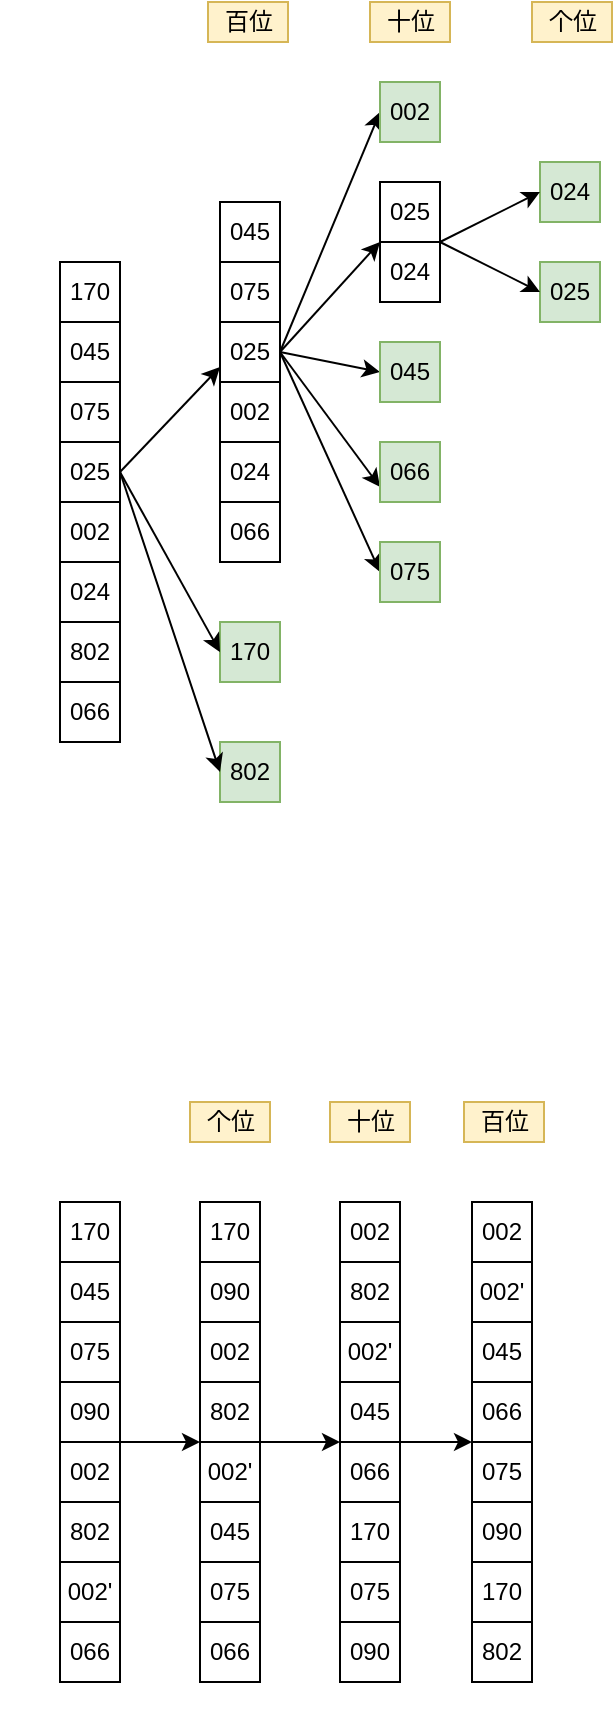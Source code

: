 <mxfile version="17.4.2" type="device"><diagram id="bytX2If5vJhCqXarXWtc" name="Page-1"><mxGraphModel dx="946" dy="672" grid="1" gridSize="10" guides="1" tooltips="1" connect="1" arrows="1" fold="1" page="1" pageScale="1" pageWidth="850" pageHeight="1100" math="0" shadow="0"><root><mxCell id="0"/><mxCell id="1" parent="0"/><mxCell id="UbL-Hn5y6-sfoJRnp8bZ-1" value="170" style="whiteSpace=wrap;html=1;aspect=fixed;" vertex="1" parent="1"><mxGeometry x="210" y="640" width="30" height="30" as="geometry"/></mxCell><mxCell id="UbL-Hn5y6-sfoJRnp8bZ-2" value="045" style="whiteSpace=wrap;html=1;aspect=fixed;" vertex="1" parent="1"><mxGeometry x="210" y="670" width="30" height="30" as="geometry"/></mxCell><mxCell id="UbL-Hn5y6-sfoJRnp8bZ-3" value="075" style="whiteSpace=wrap;html=1;aspect=fixed;" vertex="1" parent="1"><mxGeometry x="210" y="700" width="30" height="30" as="geometry"/></mxCell><mxCell id="UbL-Hn5y6-sfoJRnp8bZ-18" style="rounded=0;orthogonalLoop=1;jettySize=auto;html=1;exitX=1;exitY=1;exitDx=0;exitDy=0;entryX=0;entryY=0;entryDx=0;entryDy=0;" edge="1" parent="1" source="UbL-Hn5y6-sfoJRnp8bZ-4" target="UbL-Hn5y6-sfoJRnp8bZ-16"><mxGeometry relative="1" as="geometry"/></mxCell><mxCell id="UbL-Hn5y6-sfoJRnp8bZ-4" value="090" style="whiteSpace=wrap;html=1;aspect=fixed;" vertex="1" parent="1"><mxGeometry x="210" y="730" width="30" height="30" as="geometry"/></mxCell><mxCell id="UbL-Hn5y6-sfoJRnp8bZ-5" value="002" style="whiteSpace=wrap;html=1;aspect=fixed;" vertex="1" parent="1"><mxGeometry x="210" y="760" width="30" height="30" as="geometry"/></mxCell><mxCell id="UbL-Hn5y6-sfoJRnp8bZ-6" value="802" style="whiteSpace=wrap;html=1;aspect=fixed;" vertex="1" parent="1"><mxGeometry x="210" y="790" width="30" height="30" as="geometry"/></mxCell><mxCell id="UbL-Hn5y6-sfoJRnp8bZ-7" value="002'" style="whiteSpace=wrap;html=1;aspect=fixed;" vertex="1" parent="1"><mxGeometry x="210" y="820" width="30" height="30" as="geometry"/></mxCell><mxCell id="UbL-Hn5y6-sfoJRnp8bZ-8" value="066" style="whiteSpace=wrap;html=1;aspect=fixed;" vertex="1" parent="1"><mxGeometry x="210" y="850" width="30" height="30" as="geometry"/></mxCell><mxCell id="UbL-Hn5y6-sfoJRnp8bZ-10" value="075" style="whiteSpace=wrap;html=1;aspect=fixed;" vertex="1" parent="1"><mxGeometry x="280" y="820" width="30" height="30" as="geometry"/></mxCell><mxCell id="UbL-Hn5y6-sfoJRnp8bZ-11" value="170" style="whiteSpace=wrap;html=1;aspect=fixed;" vertex="1" parent="1"><mxGeometry x="280" y="640" width="30" height="30" as="geometry"/></mxCell><mxCell id="UbL-Hn5y6-sfoJRnp8bZ-12" value="090" style="whiteSpace=wrap;html=1;aspect=fixed;" vertex="1" parent="1"><mxGeometry x="280" y="670" width="30" height="30" as="geometry"/></mxCell><mxCell id="UbL-Hn5y6-sfoJRnp8bZ-13" value="002" style="whiteSpace=wrap;html=1;aspect=fixed;" vertex="1" parent="1"><mxGeometry x="280" y="700" width="30" height="30" as="geometry"/></mxCell><mxCell id="UbL-Hn5y6-sfoJRnp8bZ-14" value="802" style="whiteSpace=wrap;html=1;aspect=fixed;" vertex="1" parent="1"><mxGeometry x="280" y="730" width="30" height="30" as="geometry"/></mxCell><mxCell id="UbL-Hn5y6-sfoJRnp8bZ-15" value="066" style="whiteSpace=wrap;html=1;aspect=fixed;" vertex="1" parent="1"><mxGeometry x="280" y="850" width="30" height="30" as="geometry"/></mxCell><mxCell id="UbL-Hn5y6-sfoJRnp8bZ-35" style="edgeStyle=none;rounded=0;orthogonalLoop=1;jettySize=auto;html=1;exitX=1;exitY=0;exitDx=0;exitDy=0;entryX=0;entryY=0;entryDx=0;entryDy=0;" edge="1" parent="1" source="UbL-Hn5y6-sfoJRnp8bZ-16" target="UbL-Hn5y6-sfoJRnp8bZ-33"><mxGeometry relative="1" as="geometry"/></mxCell><mxCell id="UbL-Hn5y6-sfoJRnp8bZ-16" value="002'" style="whiteSpace=wrap;html=1;aspect=fixed;" vertex="1" parent="1"><mxGeometry x="280" y="760" width="30" height="30" as="geometry"/></mxCell><mxCell id="UbL-Hn5y6-sfoJRnp8bZ-17" value="045" style="whiteSpace=wrap;html=1;aspect=fixed;" vertex="1" parent="1"><mxGeometry x="280" y="790" width="30" height="30" as="geometry"/></mxCell><mxCell id="UbL-Hn5y6-sfoJRnp8bZ-27" value="075" style="whiteSpace=wrap;html=1;aspect=fixed;" vertex="1" parent="1"><mxGeometry x="350" y="820" width="30" height="30" as="geometry"/></mxCell><mxCell id="UbL-Hn5y6-sfoJRnp8bZ-28" value="002" style="whiteSpace=wrap;html=1;aspect=fixed;" vertex="1" parent="1"><mxGeometry x="350" y="640" width="30" height="30" as="geometry"/></mxCell><mxCell id="UbL-Hn5y6-sfoJRnp8bZ-29" value="802" style="whiteSpace=wrap;html=1;aspect=fixed;" vertex="1" parent="1"><mxGeometry x="350" y="670" width="30" height="30" as="geometry"/></mxCell><mxCell id="UbL-Hn5y6-sfoJRnp8bZ-30" value="002'" style="whiteSpace=wrap;html=1;aspect=fixed;" vertex="1" parent="1"><mxGeometry x="350" y="700" width="30" height="30" as="geometry"/></mxCell><mxCell id="UbL-Hn5y6-sfoJRnp8bZ-47" style="edgeStyle=none;rounded=0;orthogonalLoop=1;jettySize=auto;html=1;exitX=1;exitY=1;exitDx=0;exitDy=0;entryX=0;entryY=0;entryDx=0;entryDy=0;" edge="1" parent="1" source="UbL-Hn5y6-sfoJRnp8bZ-31" target="UbL-Hn5y6-sfoJRnp8bZ-45"><mxGeometry relative="1" as="geometry"/></mxCell><mxCell id="UbL-Hn5y6-sfoJRnp8bZ-31" value="045" style="whiteSpace=wrap;html=1;aspect=fixed;" vertex="1" parent="1"><mxGeometry x="350" y="730" width="30" height="30" as="geometry"/></mxCell><mxCell id="UbL-Hn5y6-sfoJRnp8bZ-32" value="090" style="whiteSpace=wrap;html=1;aspect=fixed;" vertex="1" parent="1"><mxGeometry x="350" y="850" width="30" height="30" as="geometry"/></mxCell><mxCell id="UbL-Hn5y6-sfoJRnp8bZ-33" value="066" style="whiteSpace=wrap;html=1;aspect=fixed;" vertex="1" parent="1"><mxGeometry x="350" y="760" width="30" height="30" as="geometry"/></mxCell><mxCell id="UbL-Hn5y6-sfoJRnp8bZ-34" value="170" style="whiteSpace=wrap;html=1;aspect=fixed;" vertex="1" parent="1"><mxGeometry x="350" y="790" width="30" height="30" as="geometry"/></mxCell><mxCell id="8xSR0OC7MHOPrqLePlBG-39" value="" style="group" parent="1" vertex="1" connectable="0"><mxGeometry x="210" y="80" width="270" height="360" as="geometry"/></mxCell><mxCell id="8xSR0OC7MHOPrqLePlBG-1" value="170" style="whiteSpace=wrap;html=1;aspect=fixed;" parent="8xSR0OC7MHOPrqLePlBG-39" vertex="1"><mxGeometry y="90" width="30" height="30" as="geometry"/></mxCell><mxCell id="8xSR0OC7MHOPrqLePlBG-2" value="045" style="whiteSpace=wrap;html=1;aspect=fixed;" parent="8xSR0OC7MHOPrqLePlBG-39" vertex="1"><mxGeometry y="120" width="30" height="30" as="geometry"/></mxCell><mxCell id="8xSR0OC7MHOPrqLePlBG-3" value="075" style="whiteSpace=wrap;html=1;aspect=fixed;" parent="8xSR0OC7MHOPrqLePlBG-39" vertex="1"><mxGeometry y="150" width="30" height="30" as="geometry"/></mxCell><mxCell id="8xSR0OC7MHOPrqLePlBG-4" value="025" style="whiteSpace=wrap;html=1;aspect=fixed;" parent="8xSR0OC7MHOPrqLePlBG-39" vertex="1"><mxGeometry y="180" width="30" height="30" as="geometry"/></mxCell><mxCell id="8xSR0OC7MHOPrqLePlBG-5" value="002" style="whiteSpace=wrap;html=1;aspect=fixed;" parent="8xSR0OC7MHOPrqLePlBG-39" vertex="1"><mxGeometry y="210" width="30" height="30" as="geometry"/></mxCell><mxCell id="8xSR0OC7MHOPrqLePlBG-6" value="024" style="whiteSpace=wrap;html=1;aspect=fixed;" parent="8xSR0OC7MHOPrqLePlBG-39" vertex="1"><mxGeometry y="240" width="30" height="30" as="geometry"/></mxCell><mxCell id="8xSR0OC7MHOPrqLePlBG-7" value="802" style="whiteSpace=wrap;html=1;aspect=fixed;" parent="8xSR0OC7MHOPrqLePlBG-39" vertex="1"><mxGeometry y="270" width="30" height="30" as="geometry"/></mxCell><mxCell id="8xSR0OC7MHOPrqLePlBG-8" value="066" style="whiteSpace=wrap;html=1;aspect=fixed;" parent="8xSR0OC7MHOPrqLePlBG-39" vertex="1"><mxGeometry y="300" width="30" height="30" as="geometry"/></mxCell><mxCell id="8xSR0OC7MHOPrqLePlBG-16" value="" style="group" parent="8xSR0OC7MHOPrqLePlBG-39" vertex="1" connectable="0"><mxGeometry x="80" y="60" width="30" height="180" as="geometry"/></mxCell><mxCell id="8xSR0OC7MHOPrqLePlBG-10" value="045" style="whiteSpace=wrap;html=1;aspect=fixed;" parent="8xSR0OC7MHOPrqLePlBG-16" vertex="1"><mxGeometry width="30" height="30" as="geometry"/></mxCell><mxCell id="8xSR0OC7MHOPrqLePlBG-11" value="075" style="whiteSpace=wrap;html=1;aspect=fixed;" parent="8xSR0OC7MHOPrqLePlBG-16" vertex="1"><mxGeometry y="30" width="30" height="30" as="geometry"/></mxCell><mxCell id="8xSR0OC7MHOPrqLePlBG-12" value="025" style="whiteSpace=wrap;html=1;aspect=fixed;" parent="8xSR0OC7MHOPrqLePlBG-16" vertex="1"><mxGeometry y="60" width="30" height="30" as="geometry"/></mxCell><mxCell id="8xSR0OC7MHOPrqLePlBG-13" value="002" style="whiteSpace=wrap;html=1;aspect=fixed;" parent="8xSR0OC7MHOPrqLePlBG-16" vertex="1"><mxGeometry y="90" width="30" height="30" as="geometry"/></mxCell><mxCell id="8xSR0OC7MHOPrqLePlBG-14" value="024" style="whiteSpace=wrap;html=1;aspect=fixed;" parent="8xSR0OC7MHOPrqLePlBG-16" vertex="1"><mxGeometry y="120" width="30" height="30" as="geometry"/></mxCell><mxCell id="8xSR0OC7MHOPrqLePlBG-15" value="066" style="whiteSpace=wrap;html=1;aspect=fixed;" parent="8xSR0OC7MHOPrqLePlBG-16" vertex="1"><mxGeometry y="150" width="30" height="30" as="geometry"/></mxCell><mxCell id="8xSR0OC7MHOPrqLePlBG-20" style="rounded=0;orthogonalLoop=1;jettySize=auto;html=1;exitX=1;exitY=0.5;exitDx=0;exitDy=0;entryX=0;entryY=0.75;entryDx=0;entryDy=0;" parent="8xSR0OC7MHOPrqLePlBG-39" source="8xSR0OC7MHOPrqLePlBG-4" target="8xSR0OC7MHOPrqLePlBG-12" edge="1"><mxGeometry relative="1" as="geometry"/></mxCell><mxCell id="8xSR0OC7MHOPrqLePlBG-17" value="170" style="whiteSpace=wrap;html=1;aspect=fixed;fillColor=#d5e8d4;strokeColor=#82b366;" parent="8xSR0OC7MHOPrqLePlBG-39" vertex="1"><mxGeometry x="80" y="270" width="30" height="30" as="geometry"/></mxCell><mxCell id="8xSR0OC7MHOPrqLePlBG-21" style="edgeStyle=none;rounded=0;orthogonalLoop=1;jettySize=auto;html=1;exitX=1;exitY=0.5;exitDx=0;exitDy=0;entryX=0;entryY=0.5;entryDx=0;entryDy=0;" parent="8xSR0OC7MHOPrqLePlBG-39" source="8xSR0OC7MHOPrqLePlBG-4" target="8xSR0OC7MHOPrqLePlBG-17" edge="1"><mxGeometry relative="1" as="geometry"/></mxCell><mxCell id="8xSR0OC7MHOPrqLePlBG-18" value="802" style="whiteSpace=wrap;html=1;aspect=fixed;fillColor=#d5e8d4;strokeColor=#82b366;" parent="8xSR0OC7MHOPrqLePlBG-39" vertex="1"><mxGeometry x="80" y="330" width="30" height="30" as="geometry"/></mxCell><mxCell id="8xSR0OC7MHOPrqLePlBG-22" style="edgeStyle=none;rounded=0;orthogonalLoop=1;jettySize=auto;html=1;exitX=1;exitY=0.5;exitDx=0;exitDy=0;entryX=0;entryY=0.5;entryDx=0;entryDy=0;" parent="8xSR0OC7MHOPrqLePlBG-39" source="8xSR0OC7MHOPrqLePlBG-4" target="8xSR0OC7MHOPrqLePlBG-18" edge="1"><mxGeometry relative="1" as="geometry"/></mxCell><mxCell id="8xSR0OC7MHOPrqLePlBG-30" style="edgeStyle=none;rounded=0;orthogonalLoop=1;jettySize=auto;html=1;exitX=1;exitY=0.5;exitDx=0;exitDy=0;entryX=0;entryY=0.5;entryDx=0;entryDy=0;" parent="8xSR0OC7MHOPrqLePlBG-39" source="8xSR0OC7MHOPrqLePlBG-12" target="8xSR0OC7MHOPrqLePlBG-23" edge="1"><mxGeometry relative="1" as="geometry"/></mxCell><mxCell id="8xSR0OC7MHOPrqLePlBG-31" style="edgeStyle=none;rounded=0;orthogonalLoop=1;jettySize=auto;html=1;exitX=1;exitY=0.5;exitDx=0;exitDy=0;entryX=0;entryY=0;entryDx=0;entryDy=0;" parent="8xSR0OC7MHOPrqLePlBG-39" source="8xSR0OC7MHOPrqLePlBG-12" target="8xSR0OC7MHOPrqLePlBG-25" edge="1"><mxGeometry relative="1" as="geometry"/></mxCell><mxCell id="8xSR0OC7MHOPrqLePlBG-32" style="edgeStyle=none;rounded=0;orthogonalLoop=1;jettySize=auto;html=1;entryX=0;entryY=0.5;entryDx=0;entryDy=0;" parent="8xSR0OC7MHOPrqLePlBG-39" target="8xSR0OC7MHOPrqLePlBG-26" edge="1"><mxGeometry relative="1" as="geometry"><mxPoint x="110" y="135" as="sourcePoint"/></mxGeometry></mxCell><mxCell id="8xSR0OC7MHOPrqLePlBG-33" style="edgeStyle=none;rounded=0;orthogonalLoop=1;jettySize=auto;html=1;exitX=1;exitY=0.5;exitDx=0;exitDy=0;entryX=0;entryY=0.75;entryDx=0;entryDy=0;" parent="8xSR0OC7MHOPrqLePlBG-39" source="8xSR0OC7MHOPrqLePlBG-12" target="8xSR0OC7MHOPrqLePlBG-27" edge="1"><mxGeometry relative="1" as="geometry"/></mxCell><mxCell id="8xSR0OC7MHOPrqLePlBG-34" style="edgeStyle=none;rounded=0;orthogonalLoop=1;jettySize=auto;html=1;exitX=1;exitY=0.5;exitDx=0;exitDy=0;entryX=0;entryY=0.5;entryDx=0;entryDy=0;" parent="8xSR0OC7MHOPrqLePlBG-39" source="8xSR0OC7MHOPrqLePlBG-12" target="8xSR0OC7MHOPrqLePlBG-28" edge="1"><mxGeometry relative="1" as="geometry"/></mxCell><mxCell id="8xSR0OC7MHOPrqLePlBG-35" value="024" style="whiteSpace=wrap;html=1;aspect=fixed;fillColor=#d5e8d4;strokeColor=#82b366;" parent="8xSR0OC7MHOPrqLePlBG-39" vertex="1"><mxGeometry x="240" y="40" width="30" height="30" as="geometry"/></mxCell><mxCell id="8xSR0OC7MHOPrqLePlBG-36" value="025" style="whiteSpace=wrap;html=1;aspect=fixed;fillColor=#d5e8d4;strokeColor=#82b366;" parent="8xSR0OC7MHOPrqLePlBG-39" vertex="1"><mxGeometry x="240" y="90" width="30" height="30" as="geometry"/></mxCell><mxCell id="8xSR0OC7MHOPrqLePlBG-37" style="edgeStyle=none;rounded=0;orthogonalLoop=1;jettySize=auto;html=1;exitX=1;exitY=0;exitDx=0;exitDy=0;entryX=0;entryY=0.5;entryDx=0;entryDy=0;" parent="8xSR0OC7MHOPrqLePlBG-39" source="8xSR0OC7MHOPrqLePlBG-25" target="8xSR0OC7MHOPrqLePlBG-35" edge="1"><mxGeometry relative="1" as="geometry"/></mxCell><mxCell id="8xSR0OC7MHOPrqLePlBG-38" style="edgeStyle=none;rounded=0;orthogonalLoop=1;jettySize=auto;html=1;exitX=1;exitY=0;exitDx=0;exitDy=0;entryX=0;entryY=0.5;entryDx=0;entryDy=0;" parent="8xSR0OC7MHOPrqLePlBG-39" source="8xSR0OC7MHOPrqLePlBG-25" target="8xSR0OC7MHOPrqLePlBG-36" edge="1"><mxGeometry relative="1" as="geometry"/></mxCell><mxCell id="8xSR0OC7MHOPrqLePlBG-23" value="002" style="whiteSpace=wrap;html=1;aspect=fixed;fillColor=#d5e8d4;strokeColor=#82b366;" parent="8xSR0OC7MHOPrqLePlBG-39" vertex="1"><mxGeometry x="160" width="30" height="30" as="geometry"/></mxCell><mxCell id="8xSR0OC7MHOPrqLePlBG-24" value="025" style="whiteSpace=wrap;html=1;aspect=fixed;" parent="8xSR0OC7MHOPrqLePlBG-39" vertex="1"><mxGeometry x="160" y="50" width="30" height="30" as="geometry"/></mxCell><mxCell id="8xSR0OC7MHOPrqLePlBG-25" value="024" style="whiteSpace=wrap;html=1;aspect=fixed;" parent="8xSR0OC7MHOPrqLePlBG-39" vertex="1"><mxGeometry x="160" y="80" width="30" height="30" as="geometry"/></mxCell><mxCell id="8xSR0OC7MHOPrqLePlBG-26" value="045" style="whiteSpace=wrap;html=1;aspect=fixed;fillColor=#d5e8d4;strokeColor=#82b366;" parent="8xSR0OC7MHOPrqLePlBG-39" vertex="1"><mxGeometry x="160" y="130" width="30" height="30" as="geometry"/></mxCell><mxCell id="8xSR0OC7MHOPrqLePlBG-27" value="066" style="whiteSpace=wrap;html=1;aspect=fixed;fillColor=#d5e8d4;strokeColor=#82b366;" parent="8xSR0OC7MHOPrqLePlBG-39" vertex="1"><mxGeometry x="160" y="180" width="30" height="30" as="geometry"/></mxCell><mxCell id="8xSR0OC7MHOPrqLePlBG-28" value="075" style="whiteSpace=wrap;html=1;aspect=fixed;fillColor=#d5e8d4;strokeColor=#82b366;" parent="8xSR0OC7MHOPrqLePlBG-39" vertex="1"><mxGeometry x="160" y="230" width="30" height="30" as="geometry"/></mxCell><mxCell id="8xSR0OC7MHOPrqLePlBG-40" value="百位" style="text;html=1;resizable=0;autosize=1;align=center;verticalAlign=middle;points=[];fillColor=#fff2cc;strokeColor=#d6b656;rounded=0;" parent="1" vertex="1"><mxGeometry x="284" y="40" width="40" height="20" as="geometry"/></mxCell><mxCell id="8xSR0OC7MHOPrqLePlBG-41" value="十位" style="text;html=1;resizable=0;autosize=1;align=center;verticalAlign=middle;points=[];fillColor=#fff2cc;strokeColor=#d6b656;rounded=0;" parent="1" vertex="1"><mxGeometry x="365" y="40" width="40" height="20" as="geometry"/></mxCell><mxCell id="8xSR0OC7MHOPrqLePlBG-42" value="个位" style="text;html=1;resizable=0;autosize=1;align=center;verticalAlign=middle;points=[];fillColor=#fff2cc;strokeColor=#d6b656;rounded=0;" parent="1" vertex="1"><mxGeometry x="446" y="40" width="40" height="20" as="geometry"/></mxCell><mxCell id="UbL-Hn5y6-sfoJRnp8bZ-36" value="个位" style="text;html=1;resizable=0;autosize=1;align=center;verticalAlign=middle;points=[];fillColor=#fff2cc;strokeColor=#d6b656;rounded=0;" vertex="1" parent="1"><mxGeometry x="275" y="590" width="40" height="20" as="geometry"/></mxCell><mxCell id="UbL-Hn5y6-sfoJRnp8bZ-37" value="十位" style="text;html=1;resizable=0;autosize=1;align=center;verticalAlign=middle;points=[];fillColor=#fff2cc;strokeColor=#d6b656;rounded=0;" vertex="1" parent="1"><mxGeometry x="345" y="590" width="40" height="20" as="geometry"/></mxCell><mxCell id="UbL-Hn5y6-sfoJRnp8bZ-38" value="百位" style="text;html=1;resizable=0;autosize=1;align=center;verticalAlign=middle;points=[];fillColor=#fff2cc;strokeColor=#d6b656;rounded=0;" vertex="1" parent="1"><mxGeometry x="412" y="590" width="40" height="20" as="geometry"/></mxCell><mxCell id="UbL-Hn5y6-sfoJRnp8bZ-39" value="170" style="whiteSpace=wrap;html=1;aspect=fixed;" vertex="1" parent="1"><mxGeometry x="416" y="820" width="30" height="30" as="geometry"/></mxCell><mxCell id="UbL-Hn5y6-sfoJRnp8bZ-40" value="002" style="whiteSpace=wrap;html=1;aspect=fixed;" vertex="1" parent="1"><mxGeometry x="416" y="640" width="30" height="30" as="geometry"/></mxCell><mxCell id="UbL-Hn5y6-sfoJRnp8bZ-41" value="002'" style="whiteSpace=wrap;html=1;aspect=fixed;" vertex="1" parent="1"><mxGeometry x="416" y="670" width="30" height="30" as="geometry"/></mxCell><mxCell id="UbL-Hn5y6-sfoJRnp8bZ-42" value="045" style="whiteSpace=wrap;html=1;aspect=fixed;" vertex="1" parent="1"><mxGeometry x="416" y="700" width="30" height="30" as="geometry"/></mxCell><mxCell id="UbL-Hn5y6-sfoJRnp8bZ-43" value="066" style="whiteSpace=wrap;html=1;aspect=fixed;" vertex="1" parent="1"><mxGeometry x="416" y="730" width="30" height="30" as="geometry"/></mxCell><mxCell id="UbL-Hn5y6-sfoJRnp8bZ-44" value="802" style="whiteSpace=wrap;html=1;aspect=fixed;" vertex="1" parent="1"><mxGeometry x="416" y="850" width="30" height="30" as="geometry"/></mxCell><mxCell id="UbL-Hn5y6-sfoJRnp8bZ-45" value="075" style="whiteSpace=wrap;html=1;aspect=fixed;" vertex="1" parent="1"><mxGeometry x="416" y="760" width="30" height="30" as="geometry"/></mxCell><mxCell id="UbL-Hn5y6-sfoJRnp8bZ-46" value="090" style="whiteSpace=wrap;html=1;aspect=fixed;" vertex="1" parent="1"><mxGeometry x="416" y="790" width="30" height="30" as="geometry"/></mxCell><mxCell id="UbL-Hn5y6-sfoJRnp8bZ-48" value="&amp;nbsp; &amp;nbsp;" style="text;html=1;resizable=0;autosize=1;align=center;verticalAlign=middle;points=[];fillColor=none;strokeColor=none;rounded=0;" vertex="1" parent="1"><mxGeometry x="180" y="740" width="30" height="20" as="geometry"/></mxCell><mxCell id="UbL-Hn5y6-sfoJRnp8bZ-49" value="&amp;nbsp; &amp;nbsp;" style="text;html=1;resizable=0;autosize=1;align=center;verticalAlign=middle;points=[];fillColor=none;strokeColor=none;rounded=0;" vertex="1" parent="1"><mxGeometry x="315" y="880" width="30" height="20" as="geometry"/></mxCell><mxCell id="UbL-Hn5y6-sfoJRnp8bZ-50" value="&amp;nbsp; &amp;nbsp;" style="text;html=1;resizable=0;autosize=1;align=center;verticalAlign=middle;points=[];fillColor=none;strokeColor=none;rounded=0;" vertex="1" parent="1"><mxGeometry x="446" y="750" width="30" height="20" as="geometry"/></mxCell></root></mxGraphModel></diagram></mxfile>